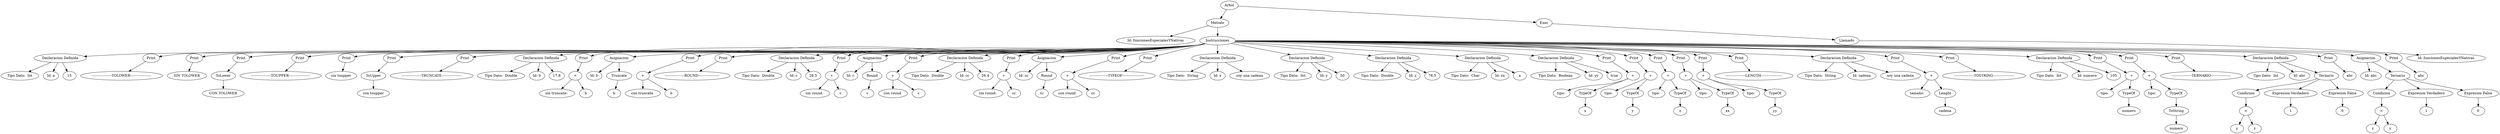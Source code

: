 digraph G{
rankdir=TB
Nodo0[label="Arbol"]
Nodo0->Nodo1;
Nodo1[label ="Metodo"]
Nodo2[label ="Id: funcionesEspecialesYNativas"]
Nodo1->Nodo2;
Nodo3[label ="Instrucciones"]
Nodo1->Nodo3;
Nodo3->Nodo4;
Nodo4[label ="Declaracion Definida"]
Nodo5[label ="Tipo Dato:  Int"]
Nodo4->Nodo5;
Nodo6[label ="Id: a"]
Nodo4->Nodo6;
Nodo4->Nodo7;
Nodo7[label ="15"]
Nodo3->Nodo8;
Nodo8[label ="Print"]
Nodo8->Nodo9;
Nodo9[label ="------------------TOLOWER-------------------"]
Nodo3->Nodo10;
Nodo10[label ="Print"]
Nodo10->Nodo11;
Nodo11[label ="SIN TOLOWER"]
Nodo3->Nodo12;
Nodo12[label ="Print"]
Nodo12->Nodo13;
Nodo13[label="ToLower"]
Nodo13->Nodo14;
Nodo14[label ="CON TOLOWER"]
Nodo3->Nodo15;
Nodo15[label ="Print"]
Nodo15->Nodo16;
Nodo16[label ="------------------TOUPPER-------------------"]
Nodo3->Nodo17;
Nodo17[label ="Print"]
Nodo17->Nodo18;
Nodo18[label ="sin toupper"]
Nodo3->Nodo19;
Nodo19[label ="Print"]
Nodo19->Nodo20;
Nodo20[label="ToUpper"]
Nodo20->Nodo21;
Nodo21[label ="con toupper"]
Nodo3->Nodo22;
Nodo22[label ="Print"]
Nodo22->Nodo23;
Nodo23[label ="------------------TRUNCATE------------------"]
Nodo3->Nodo24;
Nodo24[label ="Declaracion Definida"]
Nodo25[label ="Tipo Dato:  Double"]
Nodo24->Nodo25;
Nodo26[label ="Id: b"]
Nodo24->Nodo26;
Nodo24->Nodo27;
Nodo27[label ="17.8"]
Nodo3->Nodo28;
Nodo28[label ="Print"]
Nodo28->Nodo29;
Nodo29[label ="+"]
Nodo29->Nodo30;
Nodo30[label ="sin truncate: "]
Nodo29->Nodo31;
Nodo31[label ="b"]
Nodo3->Nodo32;
Nodo32[label ="Asignacion"]
Nodo33[label ="Id: b"]
Nodo32->Nodo33;
Nodo32->Nodo34;
Nodo34[label="Truncate"]
Nodo34->Nodo35;
Nodo35[label ="b"]
Nodo3->Nodo36;
Nodo36[label ="Print"]
Nodo36->Nodo37;
Nodo37[label ="+"]
Nodo37->Nodo38;
Nodo38[label ="con truncate "]
Nodo37->Nodo39;
Nodo39[label ="b"]
Nodo3->Nodo40;
Nodo40[label ="Print"]
Nodo40->Nodo41;
Nodo41[label ="------------------ROUND-------------------"]
Nodo3->Nodo42;
Nodo42[label ="Declaracion Definida"]
Nodo43[label ="Tipo Dato:  Double"]
Nodo42->Nodo43;
Nodo44[label ="Id: c"]
Nodo42->Nodo44;
Nodo42->Nodo45;
Nodo45[label ="26.5"]
Nodo3->Nodo46;
Nodo46[label ="Print"]
Nodo46->Nodo47;
Nodo47[label ="+"]
Nodo47->Nodo48;
Nodo48[label ="sin round: "]
Nodo47->Nodo49;
Nodo49[label ="c"]
Nodo3->Nodo50;
Nodo50[label ="Asignacion"]
Nodo51[label ="Id: c"]
Nodo50->Nodo51;
Nodo50->Nodo52;
Nodo52[label="Round"]
Nodo52->Nodo53;
Nodo53[label ="c"]
Nodo3->Nodo54;
Nodo54[label ="Print"]
Nodo54->Nodo55;
Nodo55[label ="+"]
Nodo55->Nodo56;
Nodo56[label ="con round "]
Nodo55->Nodo57;
Nodo57[label ="c"]
Nodo3->Nodo58;
Nodo58[label ="Declaracion Definida"]
Nodo59[label ="Tipo Dato:  Double"]
Nodo58->Nodo59;
Nodo60[label ="Id: cc"]
Nodo58->Nodo60;
Nodo58->Nodo61;
Nodo61[label ="26.4"]
Nodo3->Nodo62;
Nodo62[label ="Print"]
Nodo62->Nodo63;
Nodo63[label ="+"]
Nodo63->Nodo64;
Nodo64[label ="sin round: "]
Nodo63->Nodo65;
Nodo65[label ="cc"]
Nodo3->Nodo66;
Nodo66[label ="Asignacion"]
Nodo67[label ="Id: cc"]
Nodo66->Nodo67;
Nodo66->Nodo68;
Nodo68[label="Round"]
Nodo68->Nodo69;
Nodo69[label ="cc"]
Nodo3->Nodo70;
Nodo70[label ="Print"]
Nodo70->Nodo71;
Nodo71[label ="+"]
Nodo71->Nodo72;
Nodo72[label ="con round "]
Nodo71->Nodo73;
Nodo73[label ="cc"]
Nodo3->Nodo74;
Nodo74[label ="Print"]
Nodo74->Nodo75;
Nodo75[label ="-----------------TYPEOF--------------------"]
Nodo3->Nodo76;
Nodo76[label ="Declaracion Definida"]
Nodo77[label ="Tipo Dato:  String"]
Nodo76->Nodo77;
Nodo78[label ="Id: x"]
Nodo76->Nodo78;
Nodo76->Nodo79;
Nodo79[label ="soy una cadena"]
Nodo3->Nodo80;
Nodo80[label ="Declaracion Definida"]
Nodo81[label ="Tipo Dato:  Int"]
Nodo80->Nodo81;
Nodo82[label ="Id: y"]
Nodo80->Nodo82;
Nodo80->Nodo83;
Nodo83[label ="50"]
Nodo3->Nodo84;
Nodo84[label ="Declaracion Definida"]
Nodo85[label ="Tipo Dato:  Double"]
Nodo84->Nodo85;
Nodo86[label ="Id: z"]
Nodo84->Nodo86;
Nodo84->Nodo87;
Nodo87[label ="78.5"]
Nodo3->Nodo88;
Nodo88[label ="Declaracion Definida"]
Nodo89[label ="Tipo Dato:  Char"]
Nodo88->Nodo89;
Nodo90[label ="Id: xx"]
Nodo88->Nodo90;
Nodo88->Nodo91;
Nodo91[label ="a"]
Nodo3->Nodo92;
Nodo92[label ="Declaracion Definida"]
Nodo93[label ="Tipo Dato:  Boolean"]
Nodo92->Nodo93;
Nodo94[label ="Id: yy"]
Nodo92->Nodo94;
Nodo92->Nodo95;
Nodo95[label ="true"]
Nodo3->Nodo96;
Nodo96[label ="Print"]
Nodo96->Nodo97;
Nodo97[label ="+"]
Nodo97->Nodo98;
Nodo98[label ="tipo: "]
Nodo97->Nodo99;
Nodo99[label="TypeOf"]
Nodo99->Nodo100;
Nodo100[label ="x"]
Nodo3->Nodo101;
Nodo101[label ="Print"]
Nodo101->Nodo102;
Nodo102[label ="+"]
Nodo102->Nodo103;
Nodo103[label ="tipo: "]
Nodo102->Nodo104;
Nodo104[label="TypeOf"]
Nodo104->Nodo105;
Nodo105[label ="y"]
Nodo3->Nodo106;
Nodo106[label ="Print"]
Nodo106->Nodo107;
Nodo107[label ="+"]
Nodo107->Nodo108;
Nodo108[label ="tipo: "]
Nodo107->Nodo109;
Nodo109[label="TypeOf"]
Nodo109->Nodo110;
Nodo110[label ="z"]
Nodo3->Nodo111;
Nodo111[label ="Print"]
Nodo111->Nodo112;
Nodo112[label ="+"]
Nodo112->Nodo113;
Nodo113[label ="tipo: "]
Nodo112->Nodo114;
Nodo114[label="TypeOf"]
Nodo114->Nodo115;
Nodo115[label ="xx"]
Nodo3->Nodo116;
Nodo116[label ="Print"]
Nodo116->Nodo117;
Nodo117[label ="+"]
Nodo117->Nodo118;
Nodo118[label ="tipo: "]
Nodo117->Nodo119;
Nodo119[label="TypeOf"]
Nodo119->Nodo120;
Nodo120[label ="yy"]
Nodo3->Nodo121;
Nodo121[label ="Print"]
Nodo121->Nodo122;
Nodo122[label ="------------------LENGTH-------------------"]
Nodo3->Nodo123;
Nodo123[label ="Declaracion Definida"]
Nodo124[label ="Tipo Dato:  String"]
Nodo123->Nodo124;
Nodo125[label ="Id: cadena"]
Nodo123->Nodo125;
Nodo123->Nodo126;
Nodo126[label ="soy una cadena"]
Nodo3->Nodo127;
Nodo127[label ="Print"]
Nodo127->Nodo128;
Nodo128[label ="+"]
Nodo128->Nodo129;
Nodo129[label ="tamaño: "]
Nodo128->Nodo130;
Nodo130[label="Lenght"]
Nodo130->Nodo131;
Nodo131[label ="cadena"]
Nodo3->Nodo132;
Nodo132[label ="Print"]
Nodo132->Nodo133;
Nodo133[label ="------------------TOSTRING-------------------"]
Nodo3->Nodo134;
Nodo134[label ="Declaracion Definida"]
Nodo135[label ="Tipo Dato:  Int"]
Nodo134->Nodo135;
Nodo136[label ="Id: numero"]
Nodo134->Nodo136;
Nodo134->Nodo137;
Nodo137[label ="105"]
Nodo3->Nodo138;
Nodo138[label ="Print"]
Nodo138->Nodo139;
Nodo139[label ="+"]
Nodo139->Nodo140;
Nodo140[label ="tipo: "]
Nodo139->Nodo141;
Nodo141[label="TypeOf"]
Nodo141->Nodo142;
Nodo142[label ="numero"]
Nodo3->Nodo143;
Nodo143[label ="Print"]
Nodo143->Nodo144;
Nodo144[label ="+"]
Nodo144->Nodo145;
Nodo145[label ="tipo: "]
Nodo144->Nodo146;
Nodo146[label="TypeOf"]
Nodo146->Nodo147;
Nodo147[label="ToString"]
Nodo147->Nodo148;
Nodo148[label ="numero"]
Nodo3->Nodo149;
Nodo149[label ="Print"]
Nodo149->Nodo150;
Nodo150[label ="------------------TERNARIO------------------"]
Nodo3->Nodo151;
Nodo151[label ="Declaracion Definida"]
Nodo152[label ="Tipo Dato:  Int"]
Nodo151->Nodo152;
Nodo153[label ="Id: abc"]
Nodo151->Nodo153;
Nodo151->Nodo154;
Nodo154[label="Ternario"]
Nodo155[label="Condicion"]
Nodo154->Nodo155;
Nodo155->Nodo156;
Nodo156[label ="<"]
Nodo156->Nodo157;
Nodo157[label ="y"]
Nodo156->Nodo158;
Nodo158[label ="z"]
Nodo159[label="Expresion Verdadero"]
Nodo154->Nodo159;
Nodo159->Nodo160;
Nodo160[label ="1"]
Nodo161[label="Expresion False"]
Nodo154->Nodo161;
Nodo161->Nodo162;
Nodo162[label ="0"]
Nodo3->Nodo163;
Nodo163[label ="Print"]
Nodo163->Nodo164;
Nodo164[label ="abc"]
Nodo3->Nodo165;
Nodo165[label ="Asignacion"]
Nodo166[label ="Id: abc"]
Nodo165->Nodo166;
Nodo165->Nodo167;
Nodo167[label="Ternario"]
Nodo168[label="Condicion"]
Nodo167->Nodo168;
Nodo168->Nodo169;
Nodo169[label ="<"]
Nodo169->Nodo170;
Nodo170[label ="z"]
Nodo169->Nodo171;
Nodo171[label ="y"]
Nodo172[label="Expresion Verdadero"]
Nodo167->Nodo172;
Nodo172->Nodo173;
Nodo173[label ="1"]
Nodo174[label="Expresion False"]
Nodo167->Nodo174;
Nodo174->Nodo175;
Nodo175[label ="0"]
Nodo3->Nodo176;
Nodo176[label ="Print"]
Nodo176->Nodo177;
Nodo177[label ="abc"]
Nodo0->Nodo178;
Nodo178[label ="Exec"]
Nodo178->Nodo179;
Nodo179[label ="Llamado"]
Nodo180[label ="Id: funcionesEspecialesYNativas"]
Nodo179->Nodo180;
}